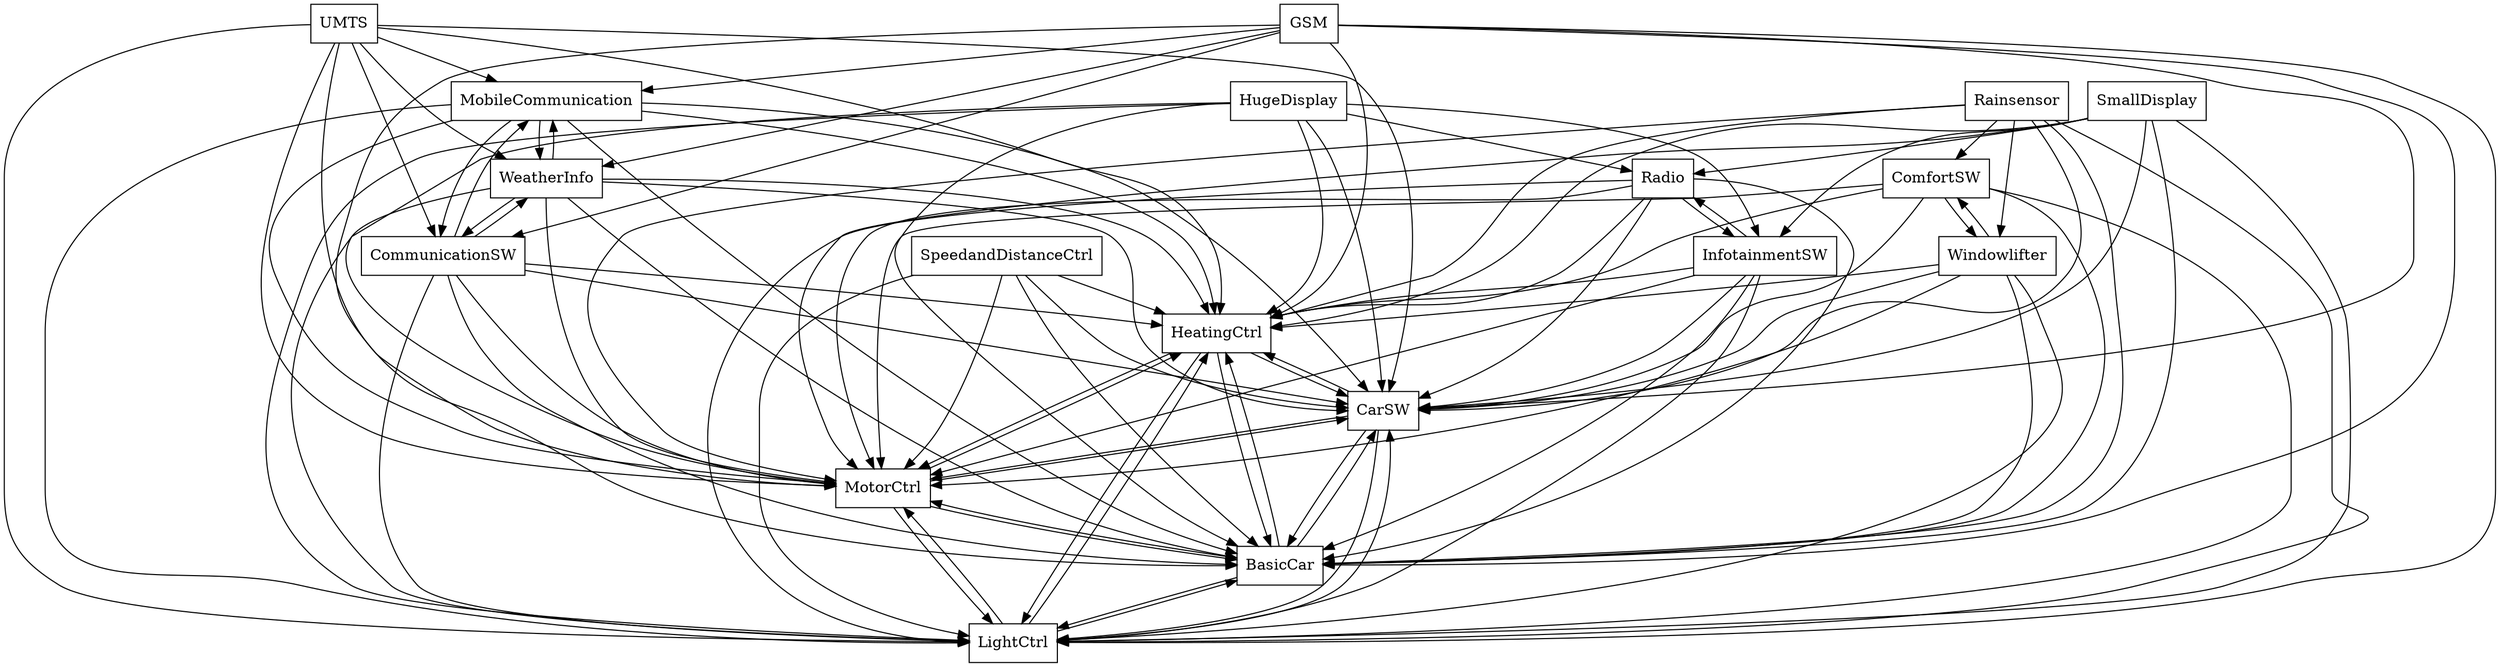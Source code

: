 digraph{
graph [rankdir=TB];
node [shape=box];
edge [arrowhead=normal];
0[label="HeatingCtrl",]
1[label="ComfortSW",]
2[label="MobileCommunication",]
3[label="CarSW",]
4[label="UMTS",]
5[label="HugeDisplay",]
6[label="SpeedandDistanceCtrl",]
7[label="LightCtrl",]
8[label="WeatherInfo",]
9[label="Rainsensor",]
10[label="SmallDisplay",]
11[label="BasicCar",]
12[label="Windowlifter",]
13[label="GSM",]
14[label="CommunicationSW",]
15[label="Radio",]
16[label="MotorCtrl",]
17[label="InfotainmentSW",]
0->3[label="",]
0->7[label="",]
0->11[label="",]
0->16[label="",]
1->0[label="",]
1->3[label="",]
1->7[label="",]
1->11[label="",]
1->12[label="",]
1->16[label="",]
2->0[label="",]
2->3[label="",]
2->7[label="",]
2->8[label="",]
2->11[label="",]
2->14[label="",]
2->16[label="",]
3->0[label="",]
3->7[label="",]
3->11[label="",]
3->16[label="",]
4->0[label="",]
4->2[label="",]
4->3[label="",]
4->7[label="",]
4->8[label="",]
4->11[label="",]
4->14[label="",]
4->16[label="",]
5->0[label="",]
5->3[label="",]
5->7[label="",]
5->11[label="",]
5->15[label="",]
5->16[label="",]
5->17[label="",]
6->0[label="",]
6->3[label="",]
6->7[label="",]
6->11[label="",]
6->16[label="",]
7->0[label="",]
7->3[label="",]
7->11[label="",]
7->16[label="",]
8->0[label="",]
8->2[label="",]
8->3[label="",]
8->7[label="",]
8->11[label="",]
8->14[label="",]
8->16[label="",]
9->0[label="",]
9->1[label="",]
9->3[label="",]
9->7[label="",]
9->11[label="",]
9->12[label="",]
9->16[label="",]
10->0[label="",]
10->3[label="",]
10->7[label="",]
10->11[label="",]
10->15[label="",]
10->16[label="",]
10->17[label="",]
11->0[label="",]
11->3[label="",]
11->7[label="",]
11->16[label="",]
12->0[label="",]
12->1[label="",]
12->3[label="",]
12->7[label="",]
12->11[label="",]
12->16[label="",]
13->0[label="",]
13->2[label="",]
13->3[label="",]
13->7[label="",]
13->8[label="",]
13->11[label="",]
13->14[label="",]
13->16[label="",]
14->0[label="",]
14->2[label="",]
14->3[label="",]
14->7[label="",]
14->8[label="",]
14->11[label="",]
14->16[label="",]
15->0[label="",]
15->3[label="",]
15->7[label="",]
15->11[label="",]
15->16[label="",]
15->17[label="",]
16->0[label="",]
16->3[label="",]
16->7[label="",]
16->11[label="",]
17->0[label="",]
17->3[label="",]
17->7[label="",]
17->11[label="",]
17->15[label="",]
17->16[label="",]
}
